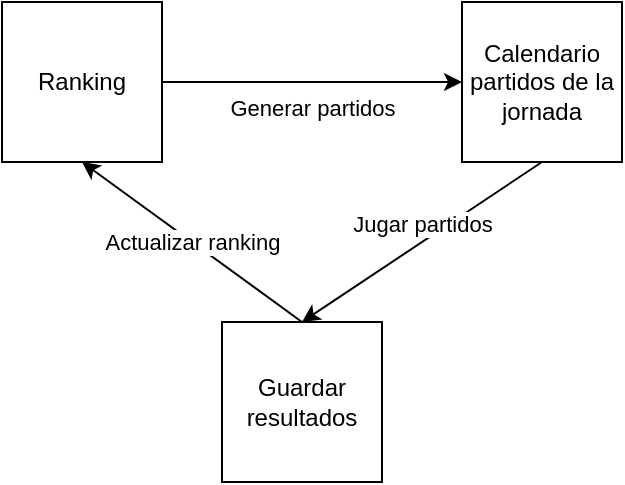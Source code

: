 <mxfile version="10.6.7" type="device"><diagram id="CcU_G8gR-rijwv1hKE1H" name="Page-1"><mxGraphModel dx="1341" dy="755" grid="1" gridSize="10" guides="1" tooltips="1" connect="1" arrows="1" fold="1" page="1" pageScale="1" pageWidth="1169" pageHeight="827" math="0" shadow="0"><root><mxCell id="0"/><mxCell id="1" parent="0"/><mxCell id="DMVmNZvJH62jtoq4yvuN-1" value="Ranking " style="whiteSpace=wrap;html=1;aspect=fixed;" vertex="1" parent="1"><mxGeometry x="50" y="40" width="80" height="80" as="geometry"/></mxCell><mxCell id="DMVmNZvJH62jtoq4yvuN-2" value="Calendario partidos de la jornada" style="whiteSpace=wrap;html=1;aspect=fixed;" vertex="1" parent="1"><mxGeometry x="280" y="40" width="80" height="80" as="geometry"/></mxCell><mxCell id="DMVmNZvJH62jtoq4yvuN-3" value="Generar partidos" style="endArrow=classic;html=1;exitX=1;exitY=0.5;exitDx=0;exitDy=0;entryX=0;entryY=0.5;entryDx=0;entryDy=0;verticalAlign=top;" edge="1" parent="1" source="DMVmNZvJH62jtoq4yvuN-1" target="DMVmNZvJH62jtoq4yvuN-2"><mxGeometry width="50" height="50" relative="1" as="geometry"><mxPoint x="50" y="190" as="sourcePoint"/><mxPoint x="100" y="140" as="targetPoint"/></mxGeometry></mxCell><mxCell id="DMVmNZvJH62jtoq4yvuN-4" value="Guardar resultados" style="whiteSpace=wrap;html=1;aspect=fixed;" vertex="1" parent="1"><mxGeometry x="160" y="200" width="80" height="80" as="geometry"/></mxCell><mxCell id="DMVmNZvJH62jtoq4yvuN-5" value="Jugar partidos" style="endArrow=classic;html=1;exitX=0.5;exitY=1;exitDx=0;exitDy=0;entryX=0.5;entryY=0;entryDx=0;entryDy=0;verticalAlign=bottom;" edge="1" parent="1" source="DMVmNZvJH62jtoq4yvuN-2" target="DMVmNZvJH62jtoq4yvuN-4"><mxGeometry width="50" height="50" relative="1" as="geometry"><mxPoint x="340" y="80" as="sourcePoint"/><mxPoint x="470" y="80" as="targetPoint"/></mxGeometry></mxCell><mxCell id="DMVmNZvJH62jtoq4yvuN-10" value="Actualizar ranking" style="endArrow=classic;html=1;exitX=0.5;exitY=0;exitDx=0;exitDy=0;entryX=0.5;entryY=1;entryDx=0;entryDy=0;verticalAlign=middle;" edge="1" parent="1" source="DMVmNZvJH62jtoq4yvuN-4" target="DMVmNZvJH62jtoq4yvuN-1"><mxGeometry width="50" height="50" relative="1" as="geometry"><mxPoint x="140" y="90" as="sourcePoint"/><mxPoint x="290" y="90" as="targetPoint"/></mxGeometry></mxCell></root></mxGraphModel></diagram></mxfile>